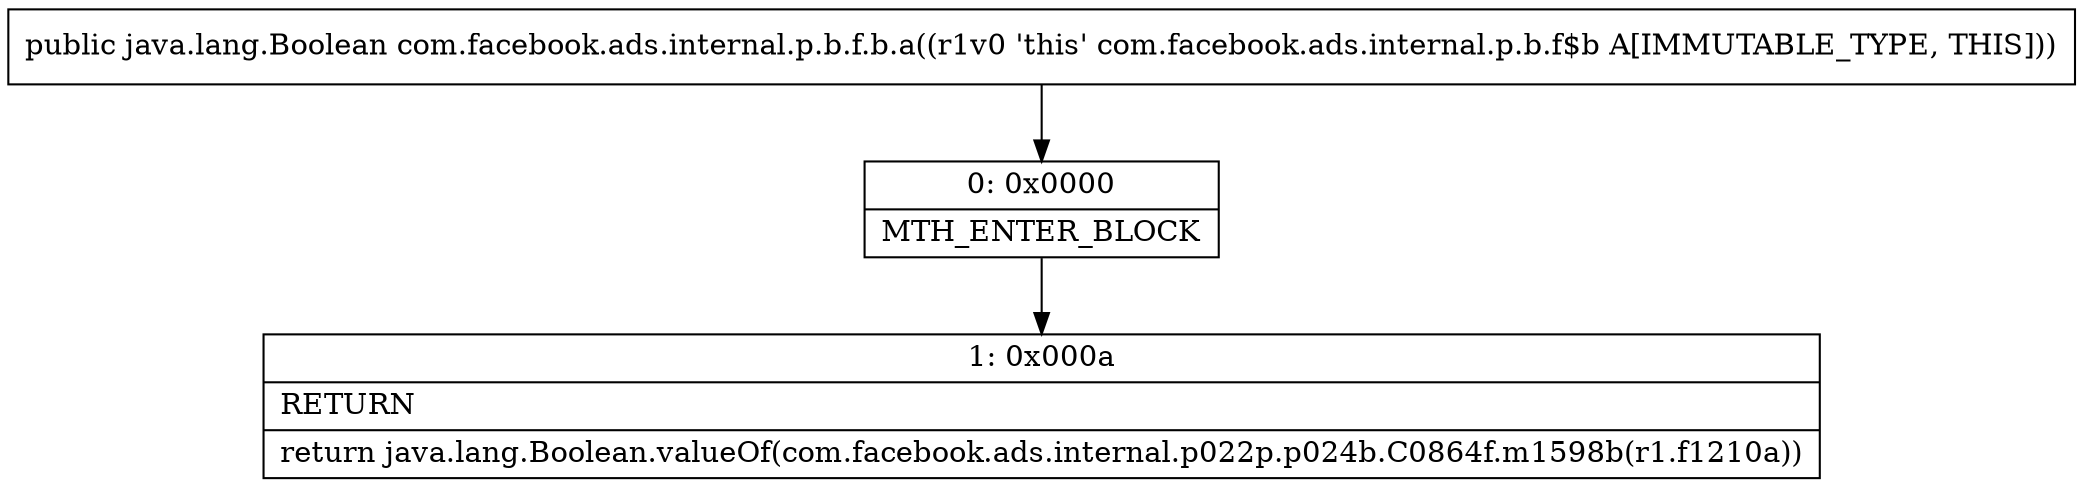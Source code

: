 digraph "CFG forcom.facebook.ads.internal.p.b.f.b.a()Ljava\/lang\/Boolean;" {
Node_0 [shape=record,label="{0\:\ 0x0000|MTH_ENTER_BLOCK\l}"];
Node_1 [shape=record,label="{1\:\ 0x000a|RETURN\l|return java.lang.Boolean.valueOf(com.facebook.ads.internal.p022p.p024b.C0864f.m1598b(r1.f1210a))\l}"];
MethodNode[shape=record,label="{public java.lang.Boolean com.facebook.ads.internal.p.b.f.b.a((r1v0 'this' com.facebook.ads.internal.p.b.f$b A[IMMUTABLE_TYPE, THIS])) }"];
MethodNode -> Node_0;
Node_0 -> Node_1;
}

